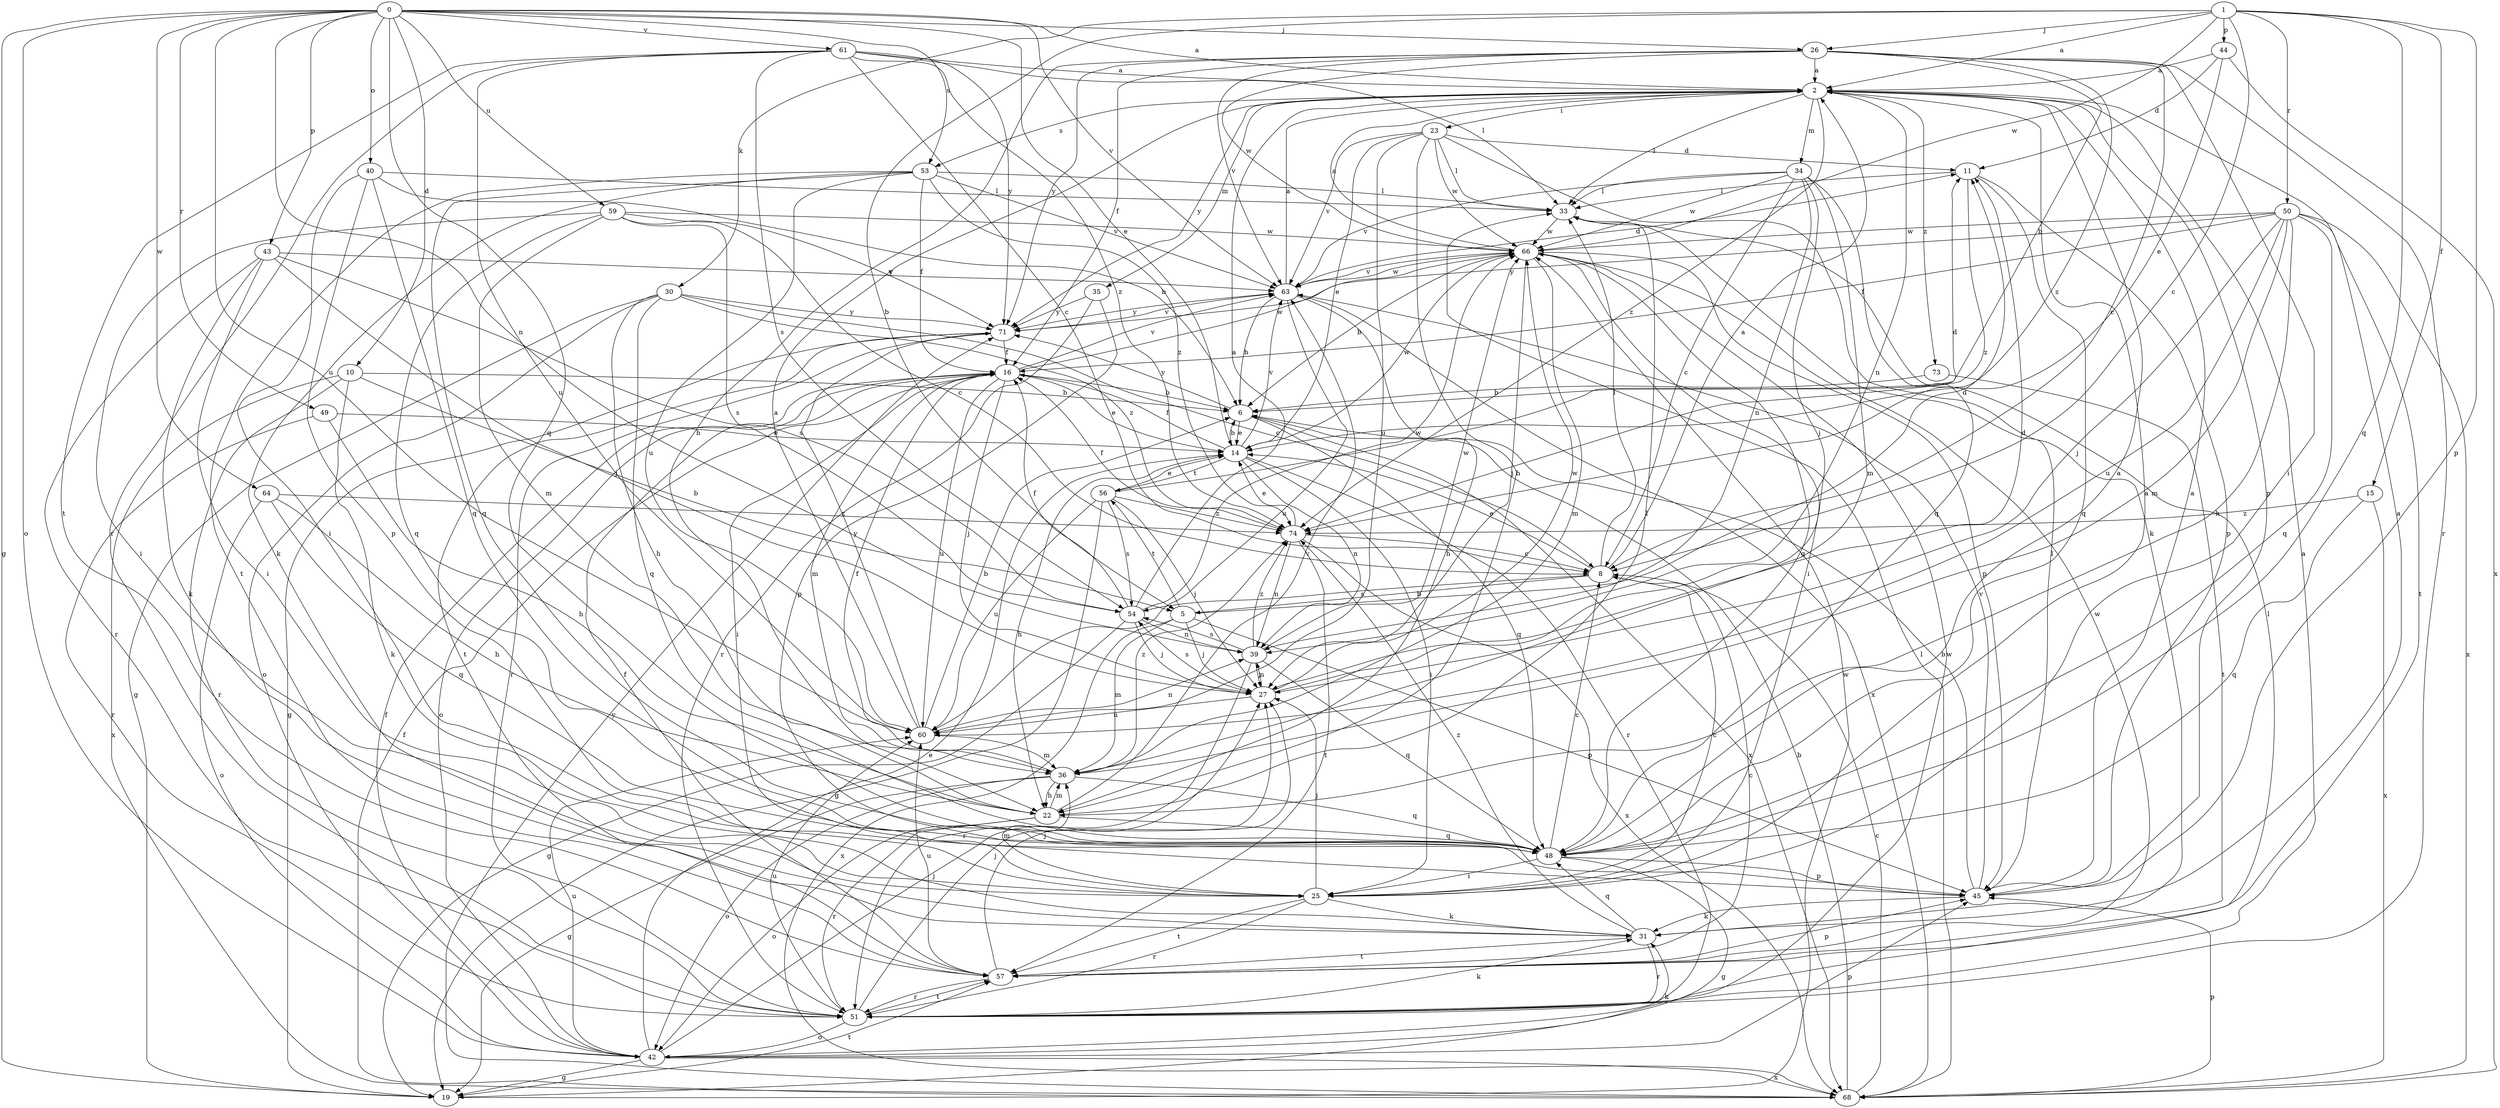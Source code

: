 strict digraph  {
0;
1;
2;
5;
6;
8;
10;
11;
14;
15;
16;
19;
22;
23;
25;
26;
27;
30;
31;
33;
34;
35;
36;
39;
40;
42;
43;
44;
45;
48;
49;
50;
51;
53;
54;
56;
57;
59;
60;
61;
63;
64;
66;
68;
71;
73;
74;
0 -> 2  [label=a];
0 -> 10  [label=d];
0 -> 14  [label=e];
0 -> 19  [label=g];
0 -> 26  [label=j];
0 -> 39  [label=n];
0 -> 40  [label=o];
0 -> 42  [label=o];
0 -> 43  [label=p];
0 -> 48  [label=q];
0 -> 49  [label=r];
0 -> 53  [label=s];
0 -> 59  [label=u];
0 -> 60  [label=u];
0 -> 61  [label=v];
0 -> 63  [label=v];
0 -> 64  [label=w];
1 -> 2  [label=a];
1 -> 5  [label=b];
1 -> 8  [label=c];
1 -> 15  [label=f];
1 -> 26  [label=j];
1 -> 30  [label=k];
1 -> 44  [label=p];
1 -> 45  [label=p];
1 -> 48  [label=q];
1 -> 50  [label=r];
1 -> 66  [label=w];
2 -> 23  [label=i];
2 -> 33  [label=l];
2 -> 34  [label=m];
2 -> 35  [label=m];
2 -> 39  [label=n];
2 -> 45  [label=p];
2 -> 53  [label=s];
2 -> 71  [label=y];
2 -> 73  [label=z];
2 -> 74  [label=z];
5 -> 11  [label=d];
5 -> 27  [label=j];
5 -> 36  [label=m];
5 -> 45  [label=p];
5 -> 56  [label=t];
5 -> 68  [label=x];
6 -> 14  [label=e];
6 -> 48  [label=q];
6 -> 68  [label=x];
6 -> 71  [label=y];
8 -> 2  [label=a];
8 -> 5  [label=b];
8 -> 14  [label=e];
8 -> 33  [label=l];
8 -> 54  [label=s];
10 -> 5  [label=b];
10 -> 6  [label=b];
10 -> 31  [label=k];
10 -> 51  [label=r];
10 -> 68  [label=x];
11 -> 33  [label=l];
11 -> 45  [label=p];
11 -> 48  [label=q];
11 -> 74  [label=z];
14 -> 6  [label=b];
14 -> 16  [label=f];
14 -> 22  [label=h];
14 -> 25  [label=i];
14 -> 39  [label=n];
14 -> 51  [label=r];
14 -> 56  [label=t];
14 -> 63  [label=v];
14 -> 66  [label=w];
15 -> 48  [label=q];
15 -> 68  [label=x];
15 -> 74  [label=z];
16 -> 6  [label=b];
16 -> 14  [label=e];
16 -> 25  [label=i];
16 -> 27  [label=j];
16 -> 36  [label=m];
16 -> 42  [label=o];
16 -> 60  [label=u];
16 -> 63  [label=v];
16 -> 66  [label=w];
19 -> 57  [label=t];
19 -> 66  [label=w];
22 -> 33  [label=l];
22 -> 36  [label=m];
22 -> 42  [label=o];
22 -> 48  [label=q];
22 -> 51  [label=r];
22 -> 63  [label=v];
23 -> 11  [label=d];
23 -> 14  [label=e];
23 -> 22  [label=h];
23 -> 31  [label=k];
23 -> 33  [label=l];
23 -> 60  [label=u];
23 -> 63  [label=v];
23 -> 66  [label=w];
25 -> 2  [label=a];
25 -> 8  [label=c];
25 -> 27  [label=j];
25 -> 31  [label=k];
25 -> 36  [label=m];
25 -> 51  [label=r];
25 -> 57  [label=t];
26 -> 2  [label=a];
26 -> 6  [label=b];
26 -> 8  [label=c];
26 -> 16  [label=f];
26 -> 22  [label=h];
26 -> 25  [label=i];
26 -> 51  [label=r];
26 -> 63  [label=v];
26 -> 66  [label=w];
26 -> 71  [label=y];
26 -> 74  [label=z];
27 -> 11  [label=d];
27 -> 39  [label=n];
27 -> 54  [label=s];
27 -> 60  [label=u];
27 -> 66  [label=w];
30 -> 8  [label=c];
30 -> 19  [label=g];
30 -> 22  [label=h];
30 -> 42  [label=o];
30 -> 48  [label=q];
30 -> 71  [label=y];
30 -> 74  [label=z];
31 -> 2  [label=a];
31 -> 48  [label=q];
31 -> 51  [label=r];
31 -> 57  [label=t];
31 -> 74  [label=z];
33 -> 66  [label=w];
34 -> 8  [label=c];
34 -> 27  [label=j];
34 -> 33  [label=l];
34 -> 36  [label=m];
34 -> 39  [label=n];
34 -> 48  [label=q];
34 -> 63  [label=v];
34 -> 66  [label=w];
35 -> 45  [label=p];
35 -> 51  [label=r];
35 -> 71  [label=y];
36 -> 16  [label=f];
36 -> 19  [label=g];
36 -> 22  [label=h];
36 -> 42  [label=o];
36 -> 48  [label=q];
36 -> 74  [label=z];
39 -> 27  [label=j];
39 -> 48  [label=q];
39 -> 51  [label=r];
39 -> 54  [label=s];
39 -> 66  [label=w];
39 -> 74  [label=z];
40 -> 6  [label=b];
40 -> 25  [label=i];
40 -> 33  [label=l];
40 -> 45  [label=p];
40 -> 48  [label=q];
42 -> 14  [label=e];
42 -> 16  [label=f];
42 -> 19  [label=g];
42 -> 27  [label=j];
42 -> 31  [label=k];
42 -> 45  [label=p];
42 -> 60  [label=u];
42 -> 66  [label=w];
42 -> 68  [label=x];
43 -> 25  [label=i];
43 -> 27  [label=j];
43 -> 31  [label=k];
43 -> 51  [label=r];
43 -> 54  [label=s];
43 -> 63  [label=v];
44 -> 2  [label=a];
44 -> 11  [label=d];
44 -> 14  [label=e];
44 -> 68  [label=x];
45 -> 2  [label=a];
45 -> 6  [label=b];
45 -> 31  [label=k];
45 -> 33  [label=l];
45 -> 63  [label=v];
48 -> 2  [label=a];
48 -> 8  [label=c];
48 -> 19  [label=g];
48 -> 25  [label=i];
48 -> 45  [label=p];
49 -> 14  [label=e];
49 -> 22  [label=h];
49 -> 51  [label=r];
50 -> 16  [label=f];
50 -> 22  [label=h];
50 -> 27  [label=j];
50 -> 36  [label=m];
50 -> 48  [label=q];
50 -> 57  [label=t];
50 -> 60  [label=u];
50 -> 66  [label=w];
50 -> 68  [label=x];
50 -> 71  [label=y];
51 -> 2  [label=a];
51 -> 27  [label=j];
51 -> 31  [label=k];
51 -> 33  [label=l];
51 -> 42  [label=o];
51 -> 57  [label=t];
51 -> 60  [label=u];
53 -> 16  [label=f];
53 -> 31  [label=k];
53 -> 33  [label=l];
53 -> 48  [label=q];
53 -> 57  [label=t];
53 -> 60  [label=u];
53 -> 63  [label=v];
53 -> 74  [label=z];
54 -> 2  [label=a];
54 -> 16  [label=f];
54 -> 19  [label=g];
54 -> 27  [label=j];
54 -> 39  [label=n];
54 -> 66  [label=w];
56 -> 11  [label=d];
56 -> 14  [label=e];
56 -> 19  [label=g];
56 -> 27  [label=j];
56 -> 54  [label=s];
56 -> 60  [label=u];
56 -> 74  [label=z];
57 -> 8  [label=c];
57 -> 16  [label=f];
57 -> 27  [label=j];
57 -> 45  [label=p];
57 -> 51  [label=r];
57 -> 60  [label=u];
57 -> 66  [label=w];
59 -> 8  [label=c];
59 -> 25  [label=i];
59 -> 36  [label=m];
59 -> 48  [label=q];
59 -> 54  [label=s];
59 -> 66  [label=w];
59 -> 71  [label=y];
60 -> 2  [label=a];
60 -> 6  [label=b];
60 -> 36  [label=m];
60 -> 39  [label=n];
60 -> 71  [label=y];
61 -> 2  [label=a];
61 -> 8  [label=c];
61 -> 33  [label=l];
61 -> 51  [label=r];
61 -> 54  [label=s];
61 -> 57  [label=t];
61 -> 60  [label=u];
61 -> 71  [label=y];
61 -> 74  [label=z];
63 -> 2  [label=a];
63 -> 6  [label=b];
63 -> 11  [label=d];
63 -> 22  [label=h];
63 -> 60  [label=u];
63 -> 66  [label=w];
63 -> 68  [label=x];
63 -> 71  [label=y];
64 -> 22  [label=h];
64 -> 42  [label=o];
64 -> 48  [label=q];
64 -> 74  [label=z];
66 -> 2  [label=a];
66 -> 6  [label=b];
66 -> 25  [label=i];
66 -> 27  [label=j];
66 -> 36  [label=m];
66 -> 45  [label=p];
66 -> 48  [label=q];
66 -> 63  [label=v];
68 -> 6  [label=b];
68 -> 8  [label=c];
68 -> 16  [label=f];
68 -> 33  [label=l];
68 -> 45  [label=p];
68 -> 71  [label=y];
71 -> 16  [label=f];
71 -> 19  [label=g];
71 -> 51  [label=r];
71 -> 57  [label=t];
71 -> 63  [label=v];
73 -> 6  [label=b];
73 -> 57  [label=t];
74 -> 8  [label=c];
74 -> 14  [label=e];
74 -> 16  [label=f];
74 -> 39  [label=n];
74 -> 57  [label=t];
74 -> 68  [label=x];
}
